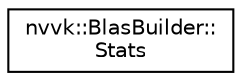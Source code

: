 digraph "Graphical Class Hierarchy"
{
 // LATEX_PDF_SIZE
  edge [fontname="Helvetica",fontsize="10",labelfontname="Helvetica",labelfontsize="10"];
  node [fontname="Helvetica",fontsize="10",shape=record];
  rankdir="LR";
  Node0 [label="nvvk::BlasBuilder::\lStats",height=0.2,width=0.4,color="black", fillcolor="white", style="filled",URL="$structnvvk_1_1_blas_builder_1_1_stats.html",tooltip=" "];
}
